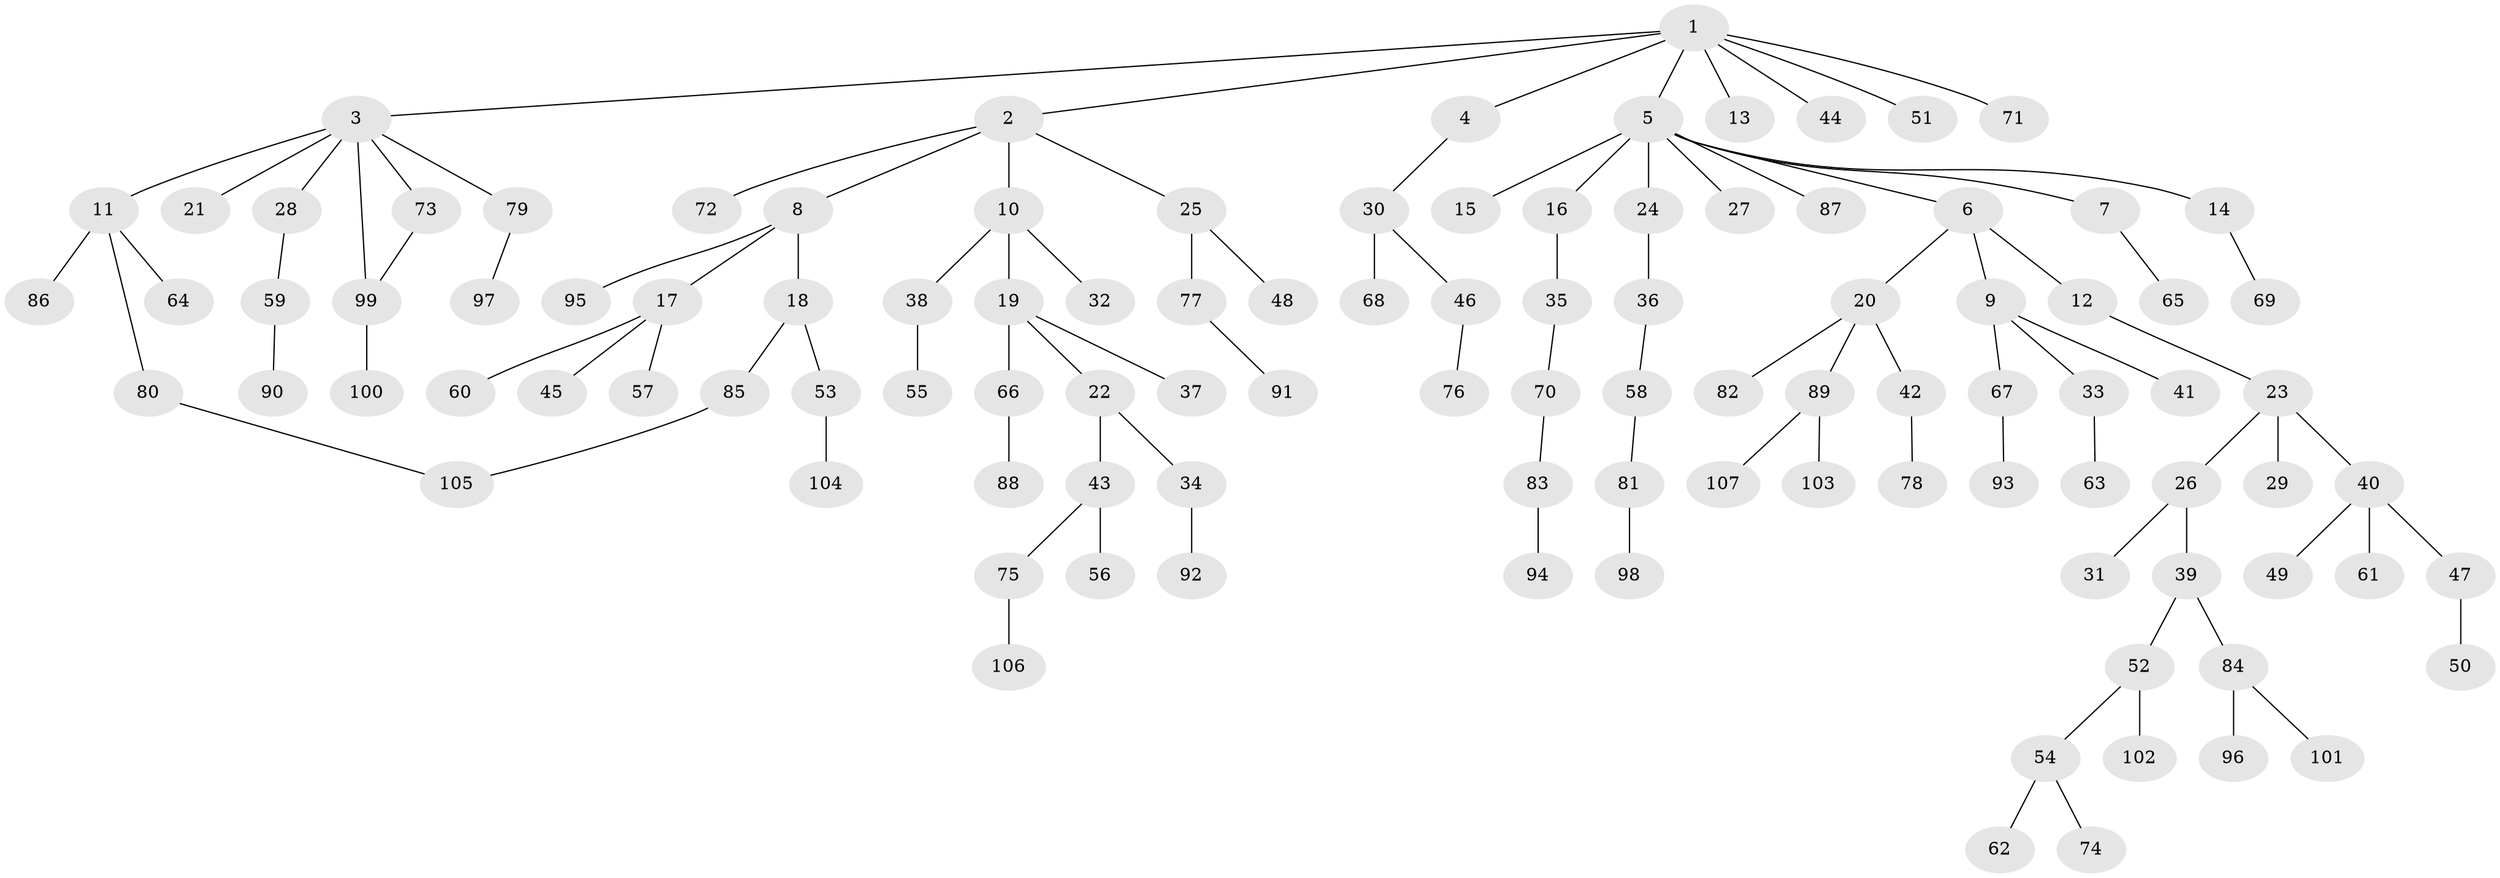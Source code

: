 // Generated by graph-tools (version 1.1) at 2025/10/02/27/25 16:10:56]
// undirected, 107 vertices, 108 edges
graph export_dot {
graph [start="1"]
  node [color=gray90,style=filled];
  1;
  2;
  3;
  4;
  5;
  6;
  7;
  8;
  9;
  10;
  11;
  12;
  13;
  14;
  15;
  16;
  17;
  18;
  19;
  20;
  21;
  22;
  23;
  24;
  25;
  26;
  27;
  28;
  29;
  30;
  31;
  32;
  33;
  34;
  35;
  36;
  37;
  38;
  39;
  40;
  41;
  42;
  43;
  44;
  45;
  46;
  47;
  48;
  49;
  50;
  51;
  52;
  53;
  54;
  55;
  56;
  57;
  58;
  59;
  60;
  61;
  62;
  63;
  64;
  65;
  66;
  67;
  68;
  69;
  70;
  71;
  72;
  73;
  74;
  75;
  76;
  77;
  78;
  79;
  80;
  81;
  82;
  83;
  84;
  85;
  86;
  87;
  88;
  89;
  90;
  91;
  92;
  93;
  94;
  95;
  96;
  97;
  98;
  99;
  100;
  101;
  102;
  103;
  104;
  105;
  106;
  107;
  1 -- 2;
  1 -- 3;
  1 -- 4;
  1 -- 5;
  1 -- 13;
  1 -- 44;
  1 -- 51;
  1 -- 71;
  2 -- 8;
  2 -- 10;
  2 -- 25;
  2 -- 72;
  3 -- 11;
  3 -- 21;
  3 -- 28;
  3 -- 73;
  3 -- 79;
  3 -- 99;
  4 -- 30;
  5 -- 6;
  5 -- 7;
  5 -- 14;
  5 -- 15;
  5 -- 16;
  5 -- 24;
  5 -- 27;
  5 -- 87;
  6 -- 9;
  6 -- 12;
  6 -- 20;
  7 -- 65;
  8 -- 17;
  8 -- 18;
  8 -- 95;
  9 -- 33;
  9 -- 41;
  9 -- 67;
  10 -- 19;
  10 -- 32;
  10 -- 38;
  11 -- 64;
  11 -- 80;
  11 -- 86;
  12 -- 23;
  14 -- 69;
  16 -- 35;
  17 -- 45;
  17 -- 57;
  17 -- 60;
  18 -- 53;
  18 -- 85;
  19 -- 22;
  19 -- 37;
  19 -- 66;
  20 -- 42;
  20 -- 82;
  20 -- 89;
  22 -- 34;
  22 -- 43;
  23 -- 26;
  23 -- 29;
  23 -- 40;
  24 -- 36;
  25 -- 48;
  25 -- 77;
  26 -- 31;
  26 -- 39;
  28 -- 59;
  30 -- 46;
  30 -- 68;
  33 -- 63;
  34 -- 92;
  35 -- 70;
  36 -- 58;
  38 -- 55;
  39 -- 52;
  39 -- 84;
  40 -- 47;
  40 -- 49;
  40 -- 61;
  42 -- 78;
  43 -- 56;
  43 -- 75;
  46 -- 76;
  47 -- 50;
  52 -- 54;
  52 -- 102;
  53 -- 104;
  54 -- 62;
  54 -- 74;
  58 -- 81;
  59 -- 90;
  66 -- 88;
  67 -- 93;
  70 -- 83;
  73 -- 99;
  75 -- 106;
  77 -- 91;
  79 -- 97;
  80 -- 105;
  81 -- 98;
  83 -- 94;
  84 -- 96;
  84 -- 101;
  85 -- 105;
  89 -- 103;
  89 -- 107;
  99 -- 100;
}
